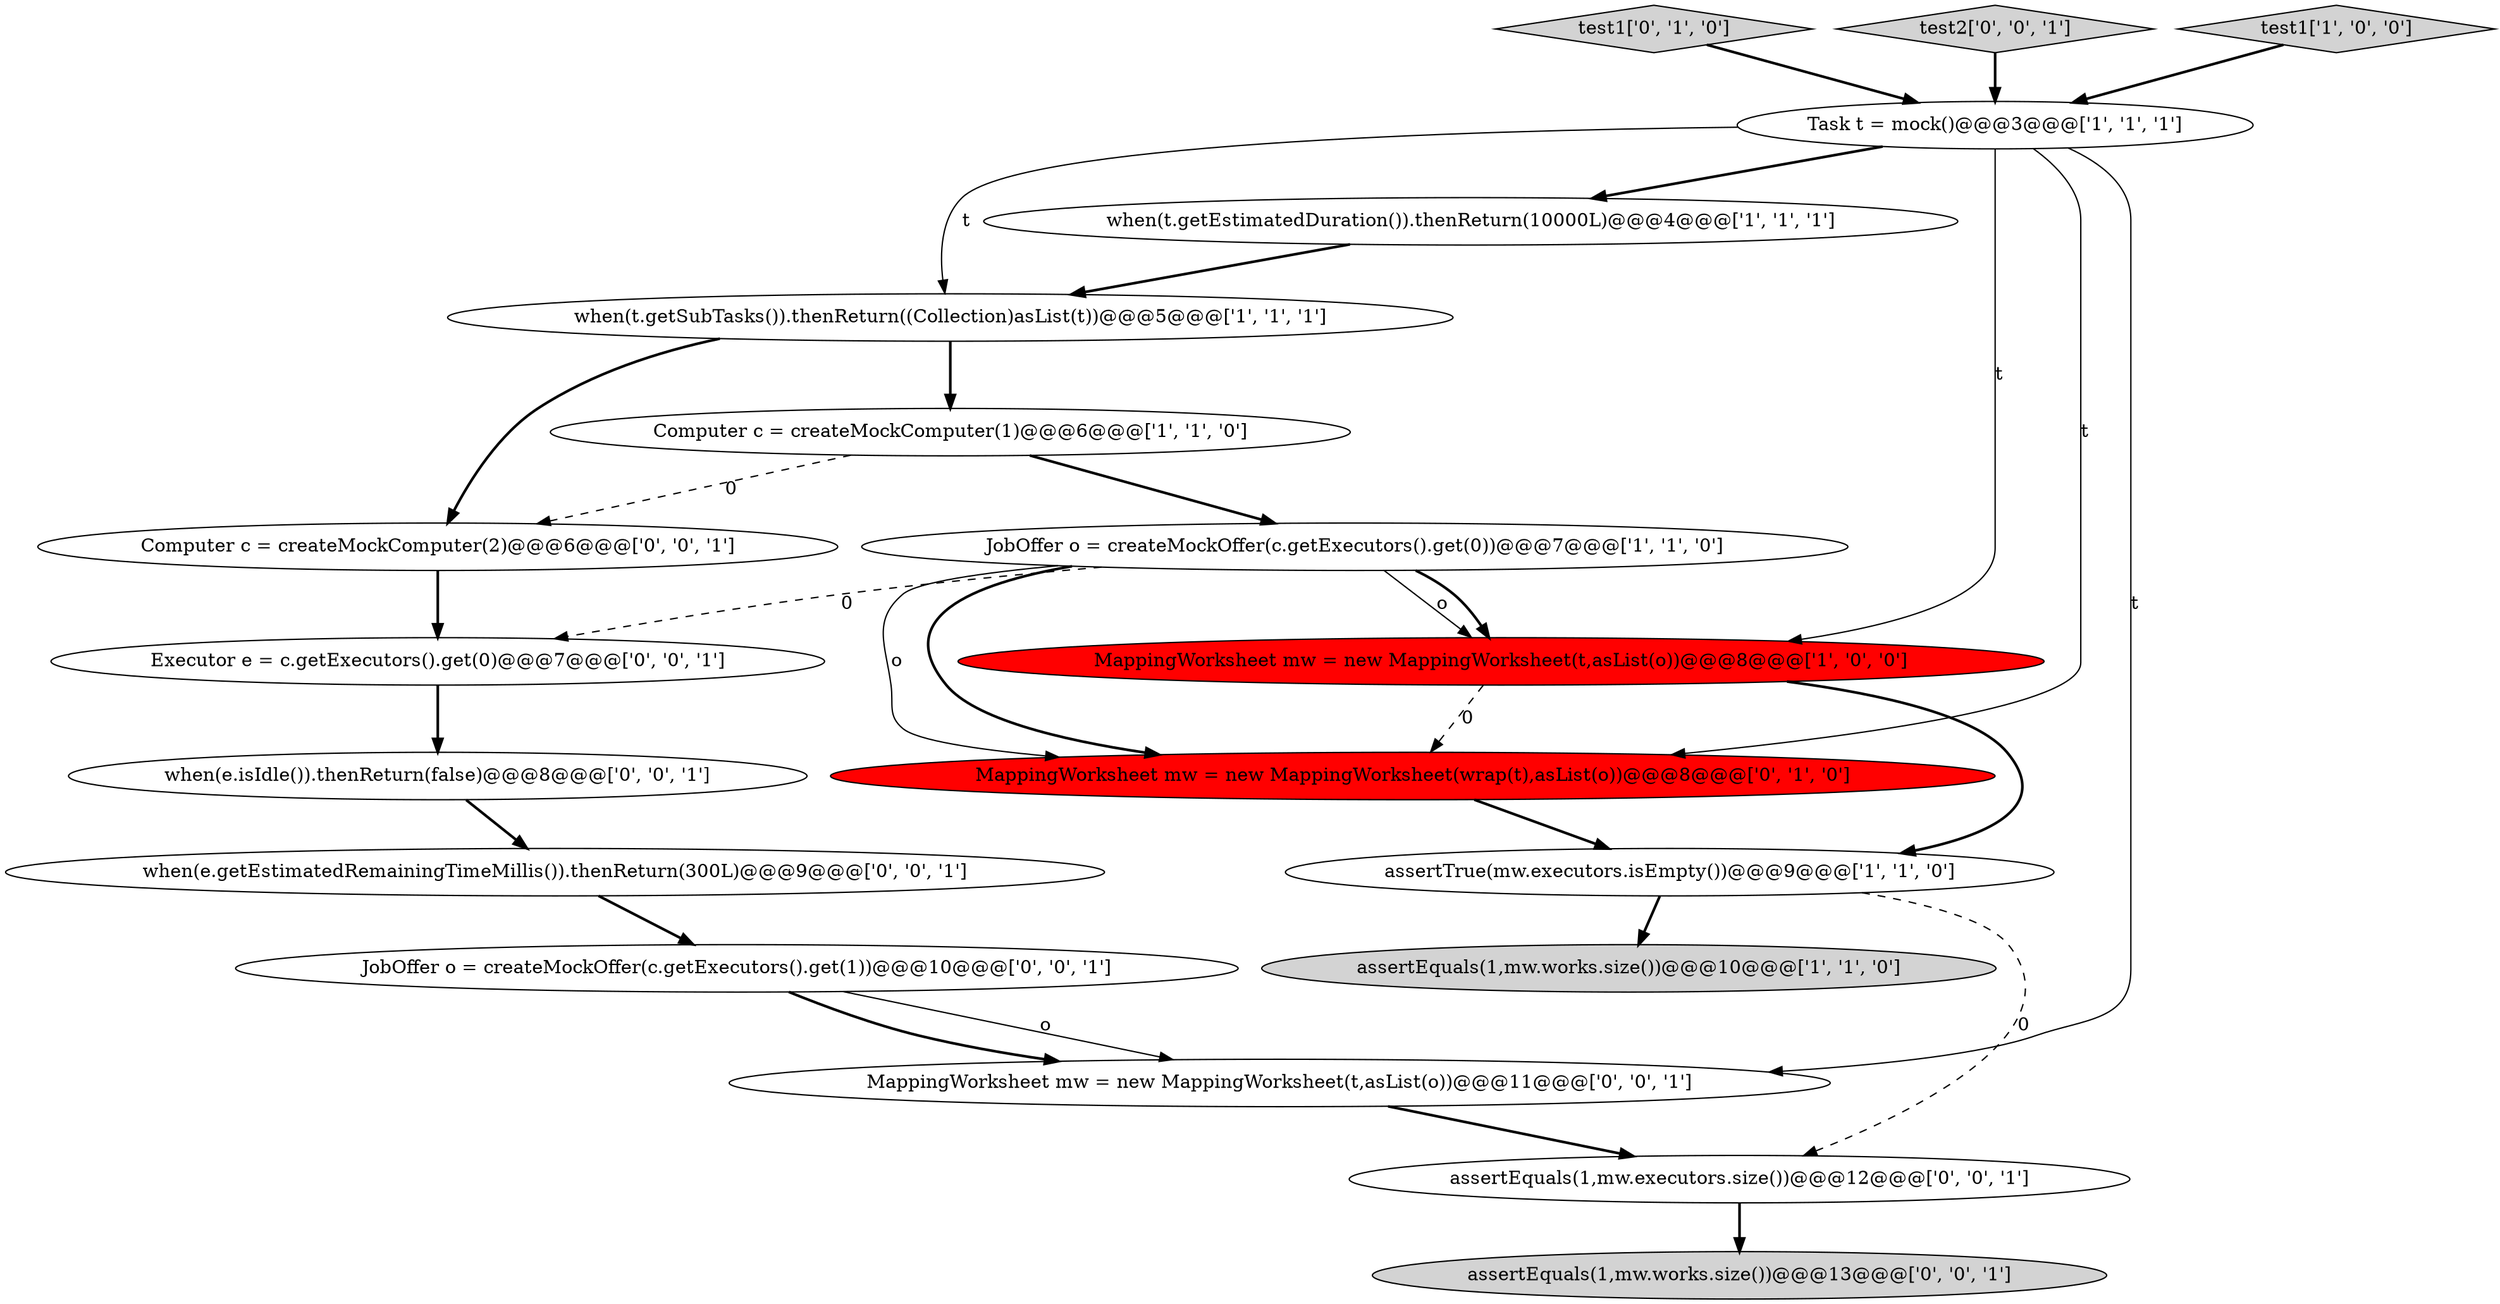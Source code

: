 digraph {
6 [style = filled, label = "Computer c = createMockComputer(1)@@@6@@@['1', '1', '0']", fillcolor = white, shape = ellipse image = "AAA0AAABBB1BBB"];
9 [style = filled, label = "test1['0', '1', '0']", fillcolor = lightgray, shape = diamond image = "AAA0AAABBB2BBB"];
10 [style = filled, label = "MappingWorksheet mw = new MappingWorksheet(wrap(t),asList(o))@@@8@@@['0', '1', '0']", fillcolor = red, shape = ellipse image = "AAA1AAABBB2BBB"];
12 [style = filled, label = "test2['0', '0', '1']", fillcolor = lightgray, shape = diamond image = "AAA0AAABBB3BBB"];
8 [style = filled, label = "assertEquals(1,mw.works.size())@@@10@@@['1', '1', '0']", fillcolor = lightgray, shape = ellipse image = "AAA0AAABBB1BBB"];
14 [style = filled, label = "JobOffer o = createMockOffer(c.getExecutors().get(1))@@@10@@@['0', '0', '1']", fillcolor = white, shape = ellipse image = "AAA0AAABBB3BBB"];
15 [style = filled, label = "MappingWorksheet mw = new MappingWorksheet(t,asList(o))@@@11@@@['0', '0', '1']", fillcolor = white, shape = ellipse image = "AAA0AAABBB3BBB"];
16 [style = filled, label = "assertEquals(1,mw.executors.size())@@@12@@@['0', '0', '1']", fillcolor = white, shape = ellipse image = "AAA0AAABBB3BBB"];
17 [style = filled, label = "when(e.getEstimatedRemainingTimeMillis()).thenReturn(300L)@@@9@@@['0', '0', '1']", fillcolor = white, shape = ellipse image = "AAA0AAABBB3BBB"];
3 [style = filled, label = "assertTrue(mw.executors.isEmpty())@@@9@@@['1', '1', '0']", fillcolor = white, shape = ellipse image = "AAA0AAABBB1BBB"];
0 [style = filled, label = "JobOffer o = createMockOffer(c.getExecutors().get(0))@@@7@@@['1', '1', '0']", fillcolor = white, shape = ellipse image = "AAA0AAABBB1BBB"];
4 [style = filled, label = "Task t = mock()@@@3@@@['1', '1', '1']", fillcolor = white, shape = ellipse image = "AAA0AAABBB1BBB"];
18 [style = filled, label = "assertEquals(1,mw.works.size())@@@13@@@['0', '0', '1']", fillcolor = lightgray, shape = ellipse image = "AAA0AAABBB3BBB"];
2 [style = filled, label = "when(t.getEstimatedDuration()).thenReturn(10000L)@@@4@@@['1', '1', '1']", fillcolor = white, shape = ellipse image = "AAA0AAABBB1BBB"];
1 [style = filled, label = "MappingWorksheet mw = new MappingWorksheet(t,asList(o))@@@8@@@['1', '0', '0']", fillcolor = red, shape = ellipse image = "AAA1AAABBB1BBB"];
11 [style = filled, label = "Computer c = createMockComputer(2)@@@6@@@['0', '0', '1']", fillcolor = white, shape = ellipse image = "AAA0AAABBB3BBB"];
7 [style = filled, label = "when(t.getSubTasks()).thenReturn((Collection)asList(t))@@@5@@@['1', '1', '1']", fillcolor = white, shape = ellipse image = "AAA0AAABBB1BBB"];
5 [style = filled, label = "test1['1', '0', '0']", fillcolor = lightgray, shape = diamond image = "AAA0AAABBB1BBB"];
13 [style = filled, label = "when(e.isIdle()).thenReturn(false)@@@8@@@['0', '0', '1']", fillcolor = white, shape = ellipse image = "AAA0AAABBB3BBB"];
19 [style = filled, label = "Executor e = c.getExecutors().get(0)@@@7@@@['0', '0', '1']", fillcolor = white, shape = ellipse image = "AAA0AAABBB3BBB"];
0->1 [style = solid, label="o"];
7->11 [style = bold, label=""];
16->18 [style = bold, label=""];
0->19 [style = dashed, label="0"];
9->4 [style = bold, label=""];
0->10 [style = solid, label="o"];
6->11 [style = dashed, label="0"];
1->3 [style = bold, label=""];
10->3 [style = bold, label=""];
6->0 [style = bold, label=""];
4->2 [style = bold, label=""];
1->10 [style = dashed, label="0"];
11->19 [style = bold, label=""];
15->16 [style = bold, label=""];
13->17 [style = bold, label=""];
0->10 [style = bold, label=""];
19->13 [style = bold, label=""];
12->4 [style = bold, label=""];
4->1 [style = solid, label="t"];
17->14 [style = bold, label=""];
0->1 [style = bold, label=""];
3->8 [style = bold, label=""];
4->15 [style = solid, label="t"];
5->4 [style = bold, label=""];
7->6 [style = bold, label=""];
14->15 [style = bold, label=""];
2->7 [style = bold, label=""];
4->10 [style = solid, label="t"];
4->7 [style = solid, label="t"];
3->16 [style = dashed, label="0"];
14->15 [style = solid, label="o"];
}

